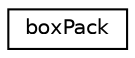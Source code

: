 digraph G
{
  edge [fontname="Helvetica",fontsize="10",labelfontname="Helvetica",labelfontsize="10"];
  node [fontname="Helvetica",fontsize="10",shape=record];
  rankdir=LR;
  Node1 [label="boxPack",height=0.2,width=0.4,color="black", fillcolor="white", style="filled",URL="$da/dab/structboxPack.html"];
}
